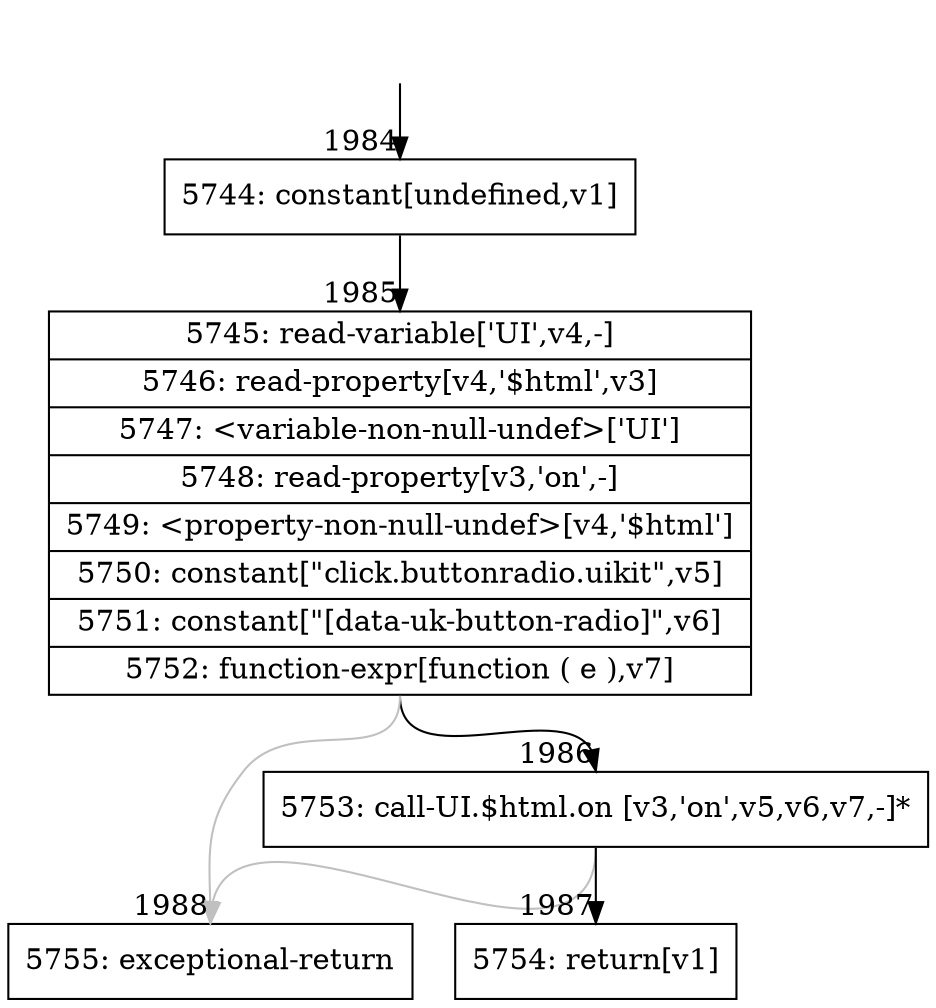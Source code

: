 digraph {
rankdir="TD"
BB_entry159[shape=none,label=""];
BB_entry159 -> BB1984 [tailport=s, headport=n, headlabel="    1984"]
BB1984 [shape=record label="{5744: constant[undefined,v1]}" ] 
BB1984 -> BB1985 [tailport=s, headport=n, headlabel="      1985"]
BB1985 [shape=record label="{5745: read-variable['UI',v4,-]|5746: read-property[v4,'$html',v3]|5747: \<variable-non-null-undef\>['UI']|5748: read-property[v3,'on',-]|5749: \<property-non-null-undef\>[v4,'$html']|5750: constant[\"click.buttonradio.uikit\",v5]|5751: constant[\"[data-uk-button-radio]\",v6]|5752: function-expr[function ( e ),v7]}" ] 
BB1985 -> BB1986 [tailport=s, headport=n, headlabel="      1986"]
BB1985 -> BB1988 [tailport=s, headport=n, color=gray, headlabel="      1988"]
BB1986 [shape=record label="{5753: call-UI.$html.on [v3,'on',v5,v6,v7,-]*}" ] 
BB1986 -> BB1987 [tailport=s, headport=n, headlabel="      1987"]
BB1986 -> BB1988 [tailport=s, headport=n, color=gray]
BB1987 [shape=record label="{5754: return[v1]}" ] 
BB1988 [shape=record label="{5755: exceptional-return}" ] 
//#$~ 1525
}
